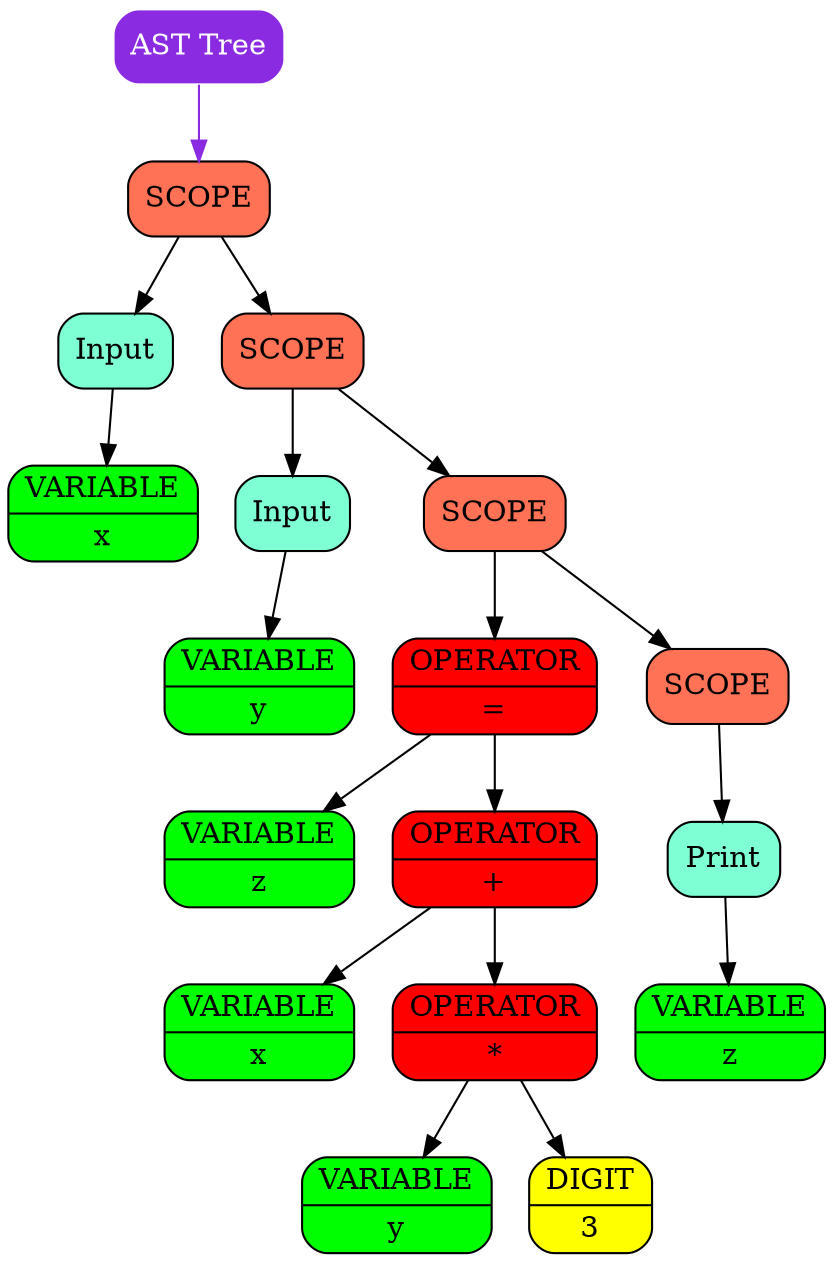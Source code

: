 digraph Tree
{
   rankdir = HR;
   tree[shape = Mrecord, style = filled, color = "white", style = filled, fontcolor = "white", fillcolor = "blueviolet", label = "AST Tree"];
   "0x13de06e20"[shape = Mrecord, color = "black", style = filled, fontcolor = "black", fillcolor = "coral1"   label = " {SCOPE}"];
  "0x13de06e20" -> "0x13de06bd0" [color = "black"];
  "0x13de06e20" -> "0x13de06e00" [color = "black"];
   "0x13de06bd0"[shape = Mrecord, color = "black", style = filled, fontcolor = "black", fillcolor = "aquamarine"   label = " {Input}"];
  "0x13de06bd0" -> "0x13de06ba0" [color = "black"];
   "0x13de06ba0"[shape = Mrecord, color = "black", style = filled, fontcolor = "black", fillcolor = "green",   label = " {VARIABLE | x}"];
   "0x13de06e00"[shape = Mrecord, color = "black", style = filled, fontcolor = "black", fillcolor = "coral1"   label = " {SCOPE}"];
  "0x13de06e00" -> "0x13de06c20" [color = "black"];
  "0x13de06e00" -> "0x13de06de0" [color = "black"];
   "0x13de06c20"[shape = Mrecord, color = "black", style = filled, fontcolor = "black", fillcolor = "aquamarine"   label = " {Input}"];
  "0x13de06c20" -> "0x13de06bf0" [color = "black"];
   "0x13de06bf0"[shape = Mrecord, color = "black", style = filled, fontcolor = "black", fillcolor = "green",   label = " {VARIABLE | y}"];
   "0x13de06de0"[shape = Mrecord, color = "black", style = filled, fontcolor = "black", fillcolor = "coral1"   label = " {SCOPE}"];
  "0x13de06de0" -> "0x13de06d40" [color = "black"];
  "0x13de06de0" -> "0x13de06dc0" [color = "black"];
   "0x13de06d40"[shape = Mrecord, color = "black", style = filled, fontcolor = "black", fillcolor = "red"   label = " {OPERATOR | =}"];
  "0x13de06d40" -> "0x13de06c40" [color = "black"];
  "0x13de06d40" -> "0x13de06d10" [color = "black"];
   "0x13de06c40"[shape = Mrecord, color = "black", style = filled, fontcolor = "black", fillcolor = "green",   label = " {VARIABLE | z}"];
   "0x13de06d10"[shape = Mrecord, color = "black", style = filled, fontcolor = "black", fillcolor = "red"   label = " {OPERATOR | +}"];
  "0x13de06d10" -> "0x13de06c70" [color = "black"];
  "0x13de06d10" -> "0x13de06ce0" [color = "black"];
   "0x13de06c70"[shape = Mrecord, color = "black", style = filled, fontcolor = "black", fillcolor = "green",   label = " {VARIABLE | x}"];
   "0x13de06ce0"[shape = Mrecord, color = "black", style = filled, fontcolor = "black", fillcolor = "red"   label = " {OPERATOR | *}"];
  "0x13de06ce0" -> "0x13de06ca0" [color = "black"];
  "0x13de06ce0" -> "0x13de06cd0" [color = "black"];
   "0x13de06ca0"[shape = Mrecord, color = "black", style = filled, fontcolor = "black", fillcolor = "green",   label = " {VARIABLE | y}"];
   "0x13de06cd0"[shape = Mrecord, color = "black", style = filled, fontcolor = "black", fillcolor = "yellow",   label = " {DIGIT | 3}"];
   "0x13de06dc0"[shape = Mrecord, color = "black", style = filled, fontcolor = "black", fillcolor = "coral1"   label = " {SCOPE}"];
  "0x13de06dc0" -> "0x13de06da0" [color = "black"];
   "0x13de06da0"[shape = Mrecord, color = "black", style = filled, fontcolor = "black", fillcolor = "aquamarine"   label = " {Print}"];
  "0x13de06da0" -> "0x13de06d70" [color = "black"];
   "0x13de06d70"[shape = Mrecord, color = "black", style = filled, fontcolor = "black", fillcolor = "green",   label = " {VARIABLE | z}"];
   tree -> "0x13de06e20" [color = "blueviolet"];
}